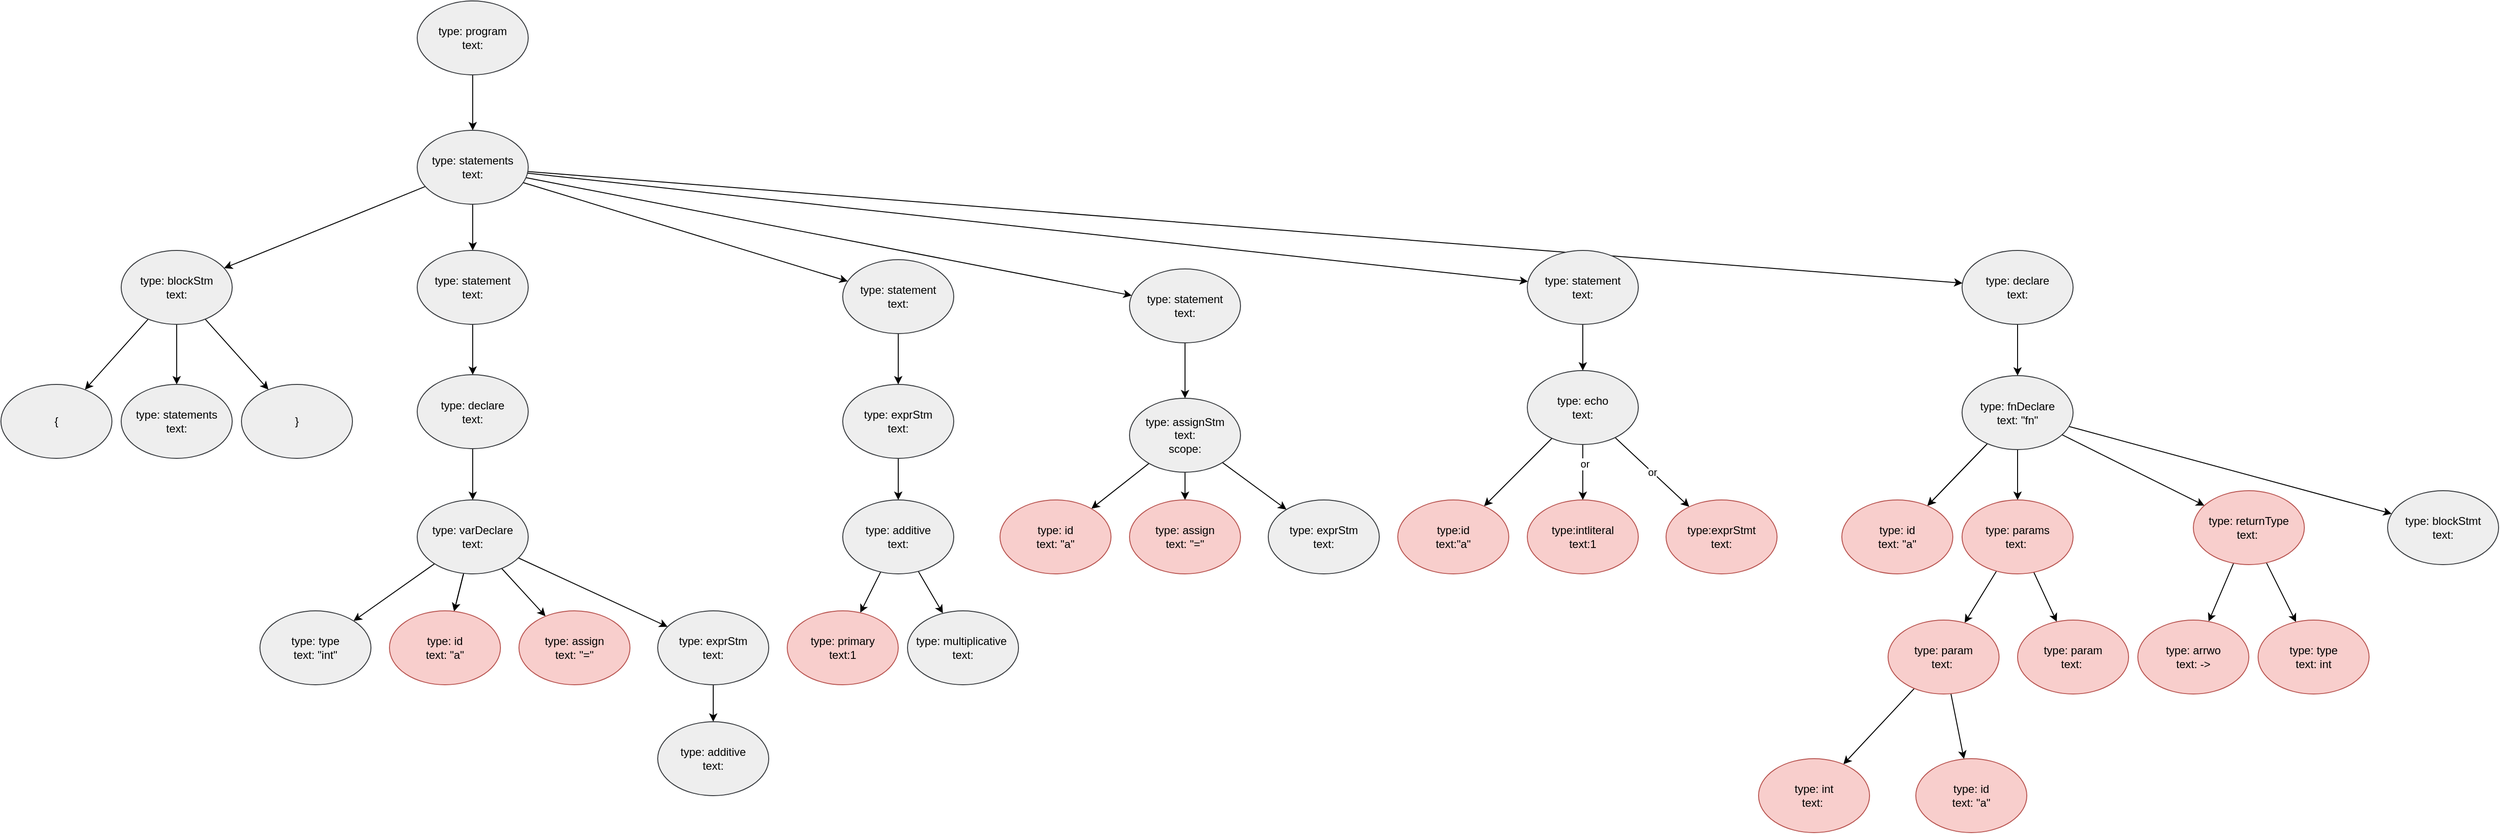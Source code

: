 <mxfile>
    <diagram id="mhCBieXG9H0Hiuy5WFCn" name="ast">
        <mxGraphModel dx="1602" dy="882" grid="1" gridSize="10" guides="1" tooltips="1" connect="1" arrows="1" fold="1" page="0" pageScale="1" pageWidth="827" pageHeight="1169" math="0" shadow="0">
            <root>
                <mxCell id="0"/>
                <mxCell id="1" parent="0"/>
                <mxCell id="2" value="" style="rounded=0;orthogonalLoop=1;jettySize=auto;html=1;" parent="1" source="3" target="12" edge="1">
                    <mxGeometry relative="1" as="geometry"/>
                </mxCell>
                <mxCell id="3" value="type: program&lt;br&gt;text:" style="ellipse;whiteSpace=wrap;html=1;fillColor=#eeeeee;strokeColor=#36393d;" parent="1" vertex="1">
                    <mxGeometry x="450" y="100" width="120" height="80" as="geometry"/>
                </mxCell>
                <mxCell id="4" value="" style="edgeStyle=none;rounded=0;orthogonalLoop=1;jettySize=auto;html=1;" parent="1" source="5" target="6" edge="1">
                    <mxGeometry relative="1" as="geometry"/>
                </mxCell>
                <mxCell id="85" style="edgeStyle=none;rounded=0;orthogonalLoop=1;jettySize=auto;html=1;" edge="1" parent="1" source="5" target="83">
                    <mxGeometry relative="1" as="geometry"/>
                </mxCell>
                <mxCell id="86" style="edgeStyle=none;rounded=0;orthogonalLoop=1;jettySize=auto;html=1;" edge="1" parent="1" source="5" target="84">
                    <mxGeometry relative="1" as="geometry"/>
                </mxCell>
                <mxCell id="5" value="type: blockStm&lt;br&gt;text:" style="ellipse;whiteSpace=wrap;html=1;fillColor=#eeeeee;strokeColor=#36393d;" parent="1" vertex="1">
                    <mxGeometry x="130" y="370" width="120" height="80" as="geometry"/>
                </mxCell>
                <mxCell id="6" value="type: statements&lt;br&gt;text:" style="ellipse;whiteSpace=wrap;html=1;fillColor=#eeeeee;strokeColor=#36393d;" parent="1" vertex="1">
                    <mxGeometry x="130" y="515" width="120" height="80" as="geometry"/>
                </mxCell>
                <mxCell id="7" style="edgeStyle=none;rounded=0;orthogonalLoop=1;jettySize=auto;html=1;" parent="1" source="12" target="5" edge="1">
                    <mxGeometry relative="1" as="geometry"/>
                </mxCell>
                <mxCell id="8" style="edgeStyle=none;rounded=0;orthogonalLoop=1;jettySize=auto;html=1;" parent="1" source="12" target="14" edge="1">
                    <mxGeometry relative="1" as="geometry"/>
                </mxCell>
                <mxCell id="9" style="edgeStyle=none;rounded=0;orthogonalLoop=1;jettySize=auto;html=1;" parent="1" source="12" target="18" edge="1">
                    <mxGeometry relative="1" as="geometry"/>
                </mxCell>
                <mxCell id="10" style="edgeStyle=none;rounded=0;orthogonalLoop=1;jettySize=auto;html=1;" parent="1" source="12" target="22" edge="1">
                    <mxGeometry relative="1" as="geometry"/>
                </mxCell>
                <mxCell id="11" style="rounded=0;orthogonalLoop=1;jettySize=auto;html=1;" parent="1" source="12" target="46" edge="1">
                    <mxGeometry relative="1" as="geometry">
                        <mxPoint x="1916" y="340" as="targetPoint"/>
                    </mxGeometry>
                </mxCell>
                <mxCell id="82" style="edgeStyle=none;rounded=0;orthogonalLoop=1;jettySize=auto;html=1;" edge="1" parent="1" source="12" target="58">
                    <mxGeometry relative="1" as="geometry">
                        <mxPoint x="1250" y="290" as="targetPoint"/>
                    </mxGeometry>
                </mxCell>
                <mxCell id="12" value="type: statements&lt;br&gt;text:" style="ellipse;whiteSpace=wrap;html=1;fillColor=#eeeeee;strokeColor=#36393d;" parent="1" vertex="1">
                    <mxGeometry x="450" y="240" width="120" height="80" as="geometry"/>
                </mxCell>
                <mxCell id="13" value="" style="edgeStyle=none;rounded=0;orthogonalLoop=1;jettySize=auto;html=1;" parent="1" source="14" target="16" edge="1">
                    <mxGeometry relative="1" as="geometry"/>
                </mxCell>
                <mxCell id="14" value="type: statement&lt;br&gt;text:" style="ellipse;whiteSpace=wrap;html=1;fillColor=#eeeeee;strokeColor=#36393d;" parent="1" vertex="1">
                    <mxGeometry x="450" y="370" width="120" height="80" as="geometry"/>
                </mxCell>
                <mxCell id="15" style="edgeStyle=none;rounded=0;orthogonalLoop=1;jettySize=auto;html=1;" parent="1" source="16" target="32" edge="1">
                    <mxGeometry relative="1" as="geometry"/>
                </mxCell>
                <mxCell id="16" value="type: declare&lt;br&gt;text:" style="ellipse;whiteSpace=wrap;html=1;fillColor=#eeeeee;strokeColor=#36393d;" parent="1" vertex="1">
                    <mxGeometry x="450" y="504.5" width="120" height="80" as="geometry"/>
                </mxCell>
                <mxCell id="17" value="" style="edgeStyle=none;rounded=0;orthogonalLoop=1;jettySize=auto;html=1;" parent="1" source="18" target="20" edge="1">
                    <mxGeometry relative="1" as="geometry"/>
                </mxCell>
                <mxCell id="18" value="type: statement&lt;br&gt;text:" style="ellipse;whiteSpace=wrap;html=1;fillColor=#eeeeee;strokeColor=#36393d;" parent="1" vertex="1">
                    <mxGeometry x="910" y="380" width="120" height="80" as="geometry"/>
                </mxCell>
                <mxCell id="19" value="" style="edgeStyle=none;rounded=0;orthogonalLoop=1;jettySize=auto;html=1;" parent="1" source="20" target="40" edge="1">
                    <mxGeometry relative="1" as="geometry"/>
                </mxCell>
                <mxCell id="20" value="type: exprStm&lt;br&gt;text:" style="ellipse;whiteSpace=wrap;html=1;fillColor=#eeeeee;strokeColor=#36393d;" parent="1" vertex="1">
                    <mxGeometry x="910" y="515" width="120" height="80" as="geometry"/>
                </mxCell>
                <mxCell id="21" value="" style="edgeStyle=none;rounded=0;orthogonalLoop=1;jettySize=auto;html=1;" parent="1" source="22" target="26" edge="1">
                    <mxGeometry relative="1" as="geometry"/>
                </mxCell>
                <mxCell id="22" value="type: statement&lt;br&gt;text:" style="ellipse;whiteSpace=wrap;html=1;fillColor=#eeeeee;strokeColor=#36393d;" parent="1" vertex="1">
                    <mxGeometry x="1220" y="390" width="120" height="80" as="geometry"/>
                </mxCell>
                <mxCell id="23" style="edgeStyle=none;rounded=0;orthogonalLoop=1;jettySize=auto;html=1;" parent="1" source="26" target="42" edge="1">
                    <mxGeometry relative="1" as="geometry"/>
                </mxCell>
                <mxCell id="24" style="edgeStyle=none;rounded=0;orthogonalLoop=1;jettySize=auto;html=1;" parent="1" source="26" target="43" edge="1">
                    <mxGeometry relative="1" as="geometry"/>
                </mxCell>
                <mxCell id="25" style="edgeStyle=none;rounded=0;orthogonalLoop=1;jettySize=auto;html=1;" parent="1" source="26" target="44" edge="1">
                    <mxGeometry relative="1" as="geometry"/>
                </mxCell>
                <mxCell id="26" value="type: assignStm&lt;br&gt;text:&lt;br&gt;scope:" style="ellipse;whiteSpace=wrap;html=1;fillColor=#eeeeee;strokeColor=#36393d;" parent="1" vertex="1">
                    <mxGeometry x="1220" y="530" width="120" height="80" as="geometry"/>
                </mxCell>
                <mxCell id="27" style="edgeStyle=none;rounded=0;orthogonalLoop=1;jettySize=auto;html=1;" parent="1" source="32" target="33" edge="1">
                    <mxGeometry relative="1" as="geometry"/>
                </mxCell>
                <mxCell id="28" style="edgeStyle=none;rounded=0;orthogonalLoop=1;jettySize=auto;html=1;" parent="1" source="32" target="34" edge="1">
                    <mxGeometry relative="1" as="geometry"/>
                </mxCell>
                <mxCell id="29" value="" style="edgeStyle=none;rounded=0;orthogonalLoop=1;jettySize=auto;html=1;" parent="1" source="32" target="34" edge="1">
                    <mxGeometry relative="1" as="geometry"/>
                </mxCell>
                <mxCell id="30" style="edgeStyle=none;rounded=0;orthogonalLoop=1;jettySize=auto;html=1;" parent="1" source="32" target="35" edge="1">
                    <mxGeometry relative="1" as="geometry"/>
                </mxCell>
                <mxCell id="31" style="edgeStyle=none;rounded=0;orthogonalLoop=1;jettySize=auto;html=1;" parent="1" source="32" target="37" edge="1">
                    <mxGeometry relative="1" as="geometry"/>
                </mxCell>
                <mxCell id="32" value="type: varDeclare&lt;br&gt;text:" style="ellipse;whiteSpace=wrap;html=1;fillColor=#eeeeee;strokeColor=#36393d;" parent="1" vertex="1">
                    <mxGeometry x="450" y="640" width="120" height="80" as="geometry"/>
                </mxCell>
                <mxCell id="33" value="type: type&lt;br&gt;text: &quot;int&quot;" style="ellipse;whiteSpace=wrap;html=1;fillColor=#eeeeee;strokeColor=#36393d;" parent="1" vertex="1">
                    <mxGeometry x="280" y="760" width="120" height="80" as="geometry"/>
                </mxCell>
                <mxCell id="34" value="type: id&lt;br&gt;text: &quot;a&quot;" style="ellipse;whiteSpace=wrap;html=1;fillColor=#f8cecc;strokeColor=#b85450;" parent="1" vertex="1">
                    <mxGeometry x="420" y="760" width="120" height="80" as="geometry"/>
                </mxCell>
                <mxCell id="35" value="type: assign&lt;br&gt;text: &quot;=&quot;" style="ellipse;whiteSpace=wrap;html=1;fillColor=#f8cecc;strokeColor=#b85450;" parent="1" vertex="1">
                    <mxGeometry x="560" y="760" width="120" height="80" as="geometry"/>
                </mxCell>
                <mxCell id="36" style="edgeStyle=none;rounded=0;orthogonalLoop=1;jettySize=auto;html=1;" parent="1" source="37" target="41" edge="1">
                    <mxGeometry relative="1" as="geometry"/>
                </mxCell>
                <mxCell id="37" value="type: exprStm&lt;br&gt;text:" style="ellipse;whiteSpace=wrap;html=1;fillColor=#eeeeee;strokeColor=#36393d;" parent="1" vertex="1">
                    <mxGeometry x="710" y="760" width="120" height="80" as="geometry"/>
                </mxCell>
                <mxCell id="38" style="rounded=0;orthogonalLoop=1;jettySize=auto;html=1;" parent="1" source="40" target="53" edge="1">
                    <mxGeometry relative="1" as="geometry"/>
                </mxCell>
                <mxCell id="39" style="edgeStyle=none;rounded=0;orthogonalLoop=1;jettySize=auto;html=1;" parent="1" source="40" target="54" edge="1">
                    <mxGeometry relative="1" as="geometry"/>
                </mxCell>
                <mxCell id="40" value="type: additive&lt;br&gt;text:" style="ellipse;whiteSpace=wrap;html=1;fillColor=#eeeeee;strokeColor=#36393d;" parent="1" vertex="1">
                    <mxGeometry x="910" y="640" width="120" height="80" as="geometry"/>
                </mxCell>
                <mxCell id="41" value="type: additive&lt;br&gt;text:" style="ellipse;whiteSpace=wrap;html=1;fillColor=#eeeeee;strokeColor=#36393d;" parent="1" vertex="1">
                    <mxGeometry x="710" y="880" width="120" height="80" as="geometry"/>
                </mxCell>
                <mxCell id="42" value="type: id&lt;br&gt;text: &quot;a&quot;" style="ellipse;whiteSpace=wrap;html=1;fillColor=#f8cecc;strokeColor=#b85450;" parent="1" vertex="1">
                    <mxGeometry x="1080" y="640" width="120" height="80" as="geometry"/>
                </mxCell>
                <mxCell id="43" value="type: assign&lt;br&gt;text: &quot;=&quot;" style="ellipse;whiteSpace=wrap;html=1;fillColor=#f8cecc;strokeColor=#b85450;" parent="1" vertex="1">
                    <mxGeometry x="1220" y="640" width="120" height="80" as="geometry"/>
                </mxCell>
                <mxCell id="44" value="type: exprStm&lt;br&gt;text:" style="ellipse;whiteSpace=wrap;html=1;fillColor=#eeeeee;strokeColor=#36393d;" parent="1" vertex="1">
                    <mxGeometry x="1370" y="640" width="120" height="80" as="geometry"/>
                </mxCell>
                <mxCell id="45" style="edgeStyle=none;rounded=0;orthogonalLoop=1;jettySize=auto;html=1;" parent="1" source="46" target="51" edge="1">
                    <mxGeometry relative="1" as="geometry"/>
                </mxCell>
                <mxCell id="46" value="type: statement&lt;br&gt;text:" style="ellipse;whiteSpace=wrap;html=1;fillColor=#eeeeee;strokeColor=#36393d;" parent="1" vertex="1">
                    <mxGeometry x="1650" y="370" width="120" height="80" as="geometry"/>
                </mxCell>
                <mxCell id="47" value="" style="edgeStyle=none;rounded=0;orthogonalLoop=1;jettySize=auto;html=1;" parent="1" source="51" target="52" edge="1">
                    <mxGeometry relative="1" as="geometry"/>
                </mxCell>
                <mxCell id="48" style="rounded=0;orthogonalLoop=1;jettySize=auto;html=1;" parent="1" source="51" target="55" edge="1">
                    <mxGeometry relative="1" as="geometry"/>
                </mxCell>
                <mxCell id="49" value="or" style="edgeLabel;html=1;align=center;verticalAlign=middle;resizable=0;points=[];" parent="48" vertex="1" connectable="0">
                    <mxGeometry x="-0.319" y="2" relative="1" as="geometry">
                        <mxPoint as="offset"/>
                    </mxGeometry>
                </mxCell>
                <mxCell id="50" value="or" style="edgeStyle=none;rounded=0;orthogonalLoop=1;jettySize=auto;html=1;" parent="1" source="51" target="56" edge="1">
                    <mxGeometry relative="1" as="geometry"/>
                </mxCell>
                <mxCell id="51" value="type: echo&lt;br&gt;text:" style="ellipse;whiteSpace=wrap;html=1;fillColor=#eeeeee;strokeColor=#36393d;" parent="1" vertex="1">
                    <mxGeometry x="1650" y="500" width="120" height="80" as="geometry"/>
                </mxCell>
                <mxCell id="52" value="type:id&lt;br&gt;text:&quot;a&quot;" style="ellipse;whiteSpace=wrap;html=1;fillColor=#f8cecc;strokeColor=#b85450;" parent="1" vertex="1">
                    <mxGeometry x="1510" y="640" width="120" height="80" as="geometry"/>
                </mxCell>
                <mxCell id="53" value="type: primary&lt;br&gt;text:1" style="ellipse;whiteSpace=wrap;html=1;fillColor=#f8cecc;strokeColor=#b85450;" parent="1" vertex="1">
                    <mxGeometry x="850" y="760" width="120" height="80" as="geometry"/>
                </mxCell>
                <mxCell id="54" value="type: multiplicative&amp;nbsp;&lt;br&gt;text:" style="ellipse;whiteSpace=wrap;html=1;fillColor=#eeeeee;strokeColor=#36393d;" parent="1" vertex="1">
                    <mxGeometry x="980" y="760" width="120" height="80" as="geometry"/>
                </mxCell>
                <mxCell id="55" value="type:intliteral&lt;br&gt;text:1" style="ellipse;whiteSpace=wrap;html=1;fillColor=#f8cecc;strokeColor=#b85450;" parent="1" vertex="1">
                    <mxGeometry x="1650" y="640" width="120" height="80" as="geometry"/>
                </mxCell>
                <mxCell id="56" value="type:exprStmt&lt;br&gt;text:" style="ellipse;whiteSpace=wrap;html=1;fillColor=#f8cecc;strokeColor=#b85450;" parent="1" vertex="1">
                    <mxGeometry x="1800" y="640" width="120" height="80" as="geometry"/>
                </mxCell>
                <mxCell id="57" style="edgeStyle=none;rounded=0;orthogonalLoop=1;jettySize=auto;html=1;" edge="1" source="58" target="64" parent="1">
                    <mxGeometry relative="1" as="geometry"/>
                </mxCell>
                <mxCell id="58" value="type: declare&lt;br&gt;text:" style="ellipse;whiteSpace=wrap;html=1;fillColor=#eeeeee;strokeColor=#36393d;" vertex="1" parent="1">
                    <mxGeometry x="2120" y="370" width="120" height="80" as="geometry"/>
                </mxCell>
                <mxCell id="60" style="edgeStyle=none;rounded=0;orthogonalLoop=1;jettySize=auto;html=1;" edge="1" source="64" target="66" parent="1">
                    <mxGeometry relative="1" as="geometry"/>
                </mxCell>
                <mxCell id="61" value="" style="edgeStyle=none;rounded=0;orthogonalLoop=1;jettySize=auto;html=1;" edge="1" source="64" target="66" parent="1">
                    <mxGeometry relative="1" as="geometry"/>
                </mxCell>
                <mxCell id="62" style="edgeStyle=none;rounded=0;orthogonalLoop=1;jettySize=auto;html=1;" edge="1" source="64" target="67" parent="1">
                    <mxGeometry relative="1" as="geometry"/>
                </mxCell>
                <mxCell id="63" style="edgeStyle=none;rounded=0;orthogonalLoop=1;jettySize=auto;html=1;" edge="1" source="64" target="69" parent="1">
                    <mxGeometry relative="1" as="geometry"/>
                </mxCell>
                <mxCell id="73" style="edgeStyle=orthogonalEdgeStyle;rounded=0;orthogonalLoop=1;jettySize=auto;html=1;" edge="1" parent="1" source="64" target="72">
                    <mxGeometry relative="1" as="geometry"/>
                </mxCell>
                <mxCell id="64" value="type: fnDeclare&lt;br&gt;text: &quot;fn&quot;" style="ellipse;whiteSpace=wrap;html=1;fillColor=#eeeeee;strokeColor=#36393d;" vertex="1" parent="1">
                    <mxGeometry x="2120" y="505.5" width="120" height="80" as="geometry"/>
                </mxCell>
                <mxCell id="66" value="type: id&lt;br&gt;text: &quot;a&quot;" style="ellipse;whiteSpace=wrap;html=1;fillColor=#f8cecc;strokeColor=#b85450;" vertex="1" parent="1">
                    <mxGeometry x="1990" y="640" width="120" height="80" as="geometry"/>
                </mxCell>
                <mxCell id="88" style="edgeStyle=none;rounded=0;orthogonalLoop=1;jettySize=auto;html=1;" edge="1" parent="1" source="67" target="87">
                    <mxGeometry relative="1" as="geometry"/>
                </mxCell>
                <mxCell id="90" style="edgeStyle=none;rounded=0;orthogonalLoop=1;jettySize=auto;html=1;" edge="1" parent="1" source="67" target="89">
                    <mxGeometry relative="1" as="geometry"/>
                </mxCell>
                <mxCell id="67" value="type: returnType&lt;br&gt;text:&amp;nbsp;" style="ellipse;whiteSpace=wrap;html=1;fillColor=#f8cecc;strokeColor=#b85450;" vertex="1" parent="1">
                    <mxGeometry x="2370" y="630" width="120" height="80" as="geometry"/>
                </mxCell>
                <mxCell id="69" value="type: blockStmt&lt;br&gt;text:" style="ellipse;whiteSpace=wrap;html=1;fillColor=#eeeeee;strokeColor=#36393d;" vertex="1" parent="1">
                    <mxGeometry x="2580" y="630" width="120" height="80" as="geometry"/>
                </mxCell>
                <mxCell id="75" style="rounded=0;orthogonalLoop=1;jettySize=auto;html=1;" edge="1" parent="1" source="72" target="74">
                    <mxGeometry relative="1" as="geometry"/>
                </mxCell>
                <mxCell id="77" style="edgeStyle=none;rounded=0;orthogonalLoop=1;jettySize=auto;html=1;" edge="1" parent="1" source="72" target="76">
                    <mxGeometry relative="1" as="geometry"/>
                </mxCell>
                <mxCell id="72" value="type: params&lt;br&gt;text:&amp;nbsp;" style="ellipse;whiteSpace=wrap;html=1;fillColor=#f8cecc;strokeColor=#b85450;" vertex="1" parent="1">
                    <mxGeometry x="2120" y="640" width="120" height="80" as="geometry"/>
                </mxCell>
                <mxCell id="79" style="edgeStyle=none;rounded=0;orthogonalLoop=1;jettySize=auto;html=1;" edge="1" parent="1" source="74" target="78">
                    <mxGeometry relative="1" as="geometry"/>
                </mxCell>
                <mxCell id="81" style="edgeStyle=none;rounded=0;orthogonalLoop=1;jettySize=auto;html=1;" edge="1" parent="1" source="74" target="80">
                    <mxGeometry relative="1" as="geometry"/>
                </mxCell>
                <mxCell id="74" value="type: param&lt;br&gt;text:&amp;nbsp;" style="ellipse;whiteSpace=wrap;html=1;fillColor=#f8cecc;strokeColor=#b85450;" vertex="1" parent="1">
                    <mxGeometry x="2040" y="770" width="120" height="80" as="geometry"/>
                </mxCell>
                <mxCell id="76" value="type: param&lt;br&gt;text:&amp;nbsp;" style="ellipse;whiteSpace=wrap;html=1;fillColor=#f8cecc;strokeColor=#b85450;" vertex="1" parent="1">
                    <mxGeometry x="2180" y="770" width="120" height="80" as="geometry"/>
                </mxCell>
                <mxCell id="78" value="type: int&lt;br&gt;text:&amp;nbsp;" style="ellipse;whiteSpace=wrap;html=1;fillColor=#f8cecc;strokeColor=#b85450;" vertex="1" parent="1">
                    <mxGeometry x="1900" y="920" width="120" height="80" as="geometry"/>
                </mxCell>
                <mxCell id="80" value="type: id&lt;br&gt;text: &quot;a&quot;" style="ellipse;whiteSpace=wrap;html=1;fillColor=#f8cecc;strokeColor=#b85450;" vertex="1" parent="1">
                    <mxGeometry x="2070" y="920" width="120" height="80" as="geometry"/>
                </mxCell>
                <mxCell id="83" value="{" style="ellipse;whiteSpace=wrap;html=1;fillColor=#eeeeee;strokeColor=#36393d;" vertex="1" parent="1">
                    <mxGeometry y="515" width="120" height="80" as="geometry"/>
                </mxCell>
                <mxCell id="84" value="}" style="ellipse;whiteSpace=wrap;html=1;fillColor=#eeeeee;strokeColor=#36393d;" vertex="1" parent="1">
                    <mxGeometry x="260" y="515" width="120" height="80" as="geometry"/>
                </mxCell>
                <mxCell id="87" value="type: arrwo&lt;br&gt;text: -&amp;gt;" style="ellipse;whiteSpace=wrap;html=1;fillColor=#f8cecc;strokeColor=#b85450;" vertex="1" parent="1">
                    <mxGeometry x="2310" y="770" width="120" height="80" as="geometry"/>
                </mxCell>
                <mxCell id="89" value="type: type&lt;br&gt;text: int" style="ellipse;whiteSpace=wrap;html=1;fillColor=#f8cecc;strokeColor=#b85450;" vertex="1" parent="1">
                    <mxGeometry x="2440" y="770" width="120" height="80" as="geometry"/>
                </mxCell>
            </root>
        </mxGraphModel>
    </diagram>
</mxfile>